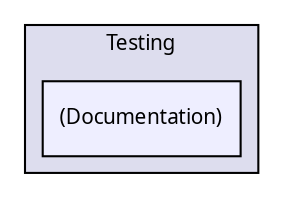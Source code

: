digraph "Solution/Solution/Alicorn/Build/Testing/(Documentation)" {
  compound=true
  node [ fontsize="10", fontname="Verdana"];
  edge [ labelfontsize="10", labelfontname="Verdana"];
  subgraph clusterdir_5165ddde492b64f3920bd9eacb5e5608 {
    graph [ bgcolor="#ddddee", pencolor="black", label="Testing" fontname="Verdana", fontsize="10", URL="dir_5165ddde492b64f3920bd9eacb5e5608.html"]
  dir_114445c6b1db3d9f930834ce524e5194 [shape=box, label="(Documentation)", style="filled", fillcolor="#eeeeff", pencolor="black", URL="dir_114445c6b1db3d9f930834ce524e5194.html"];
  }
}
